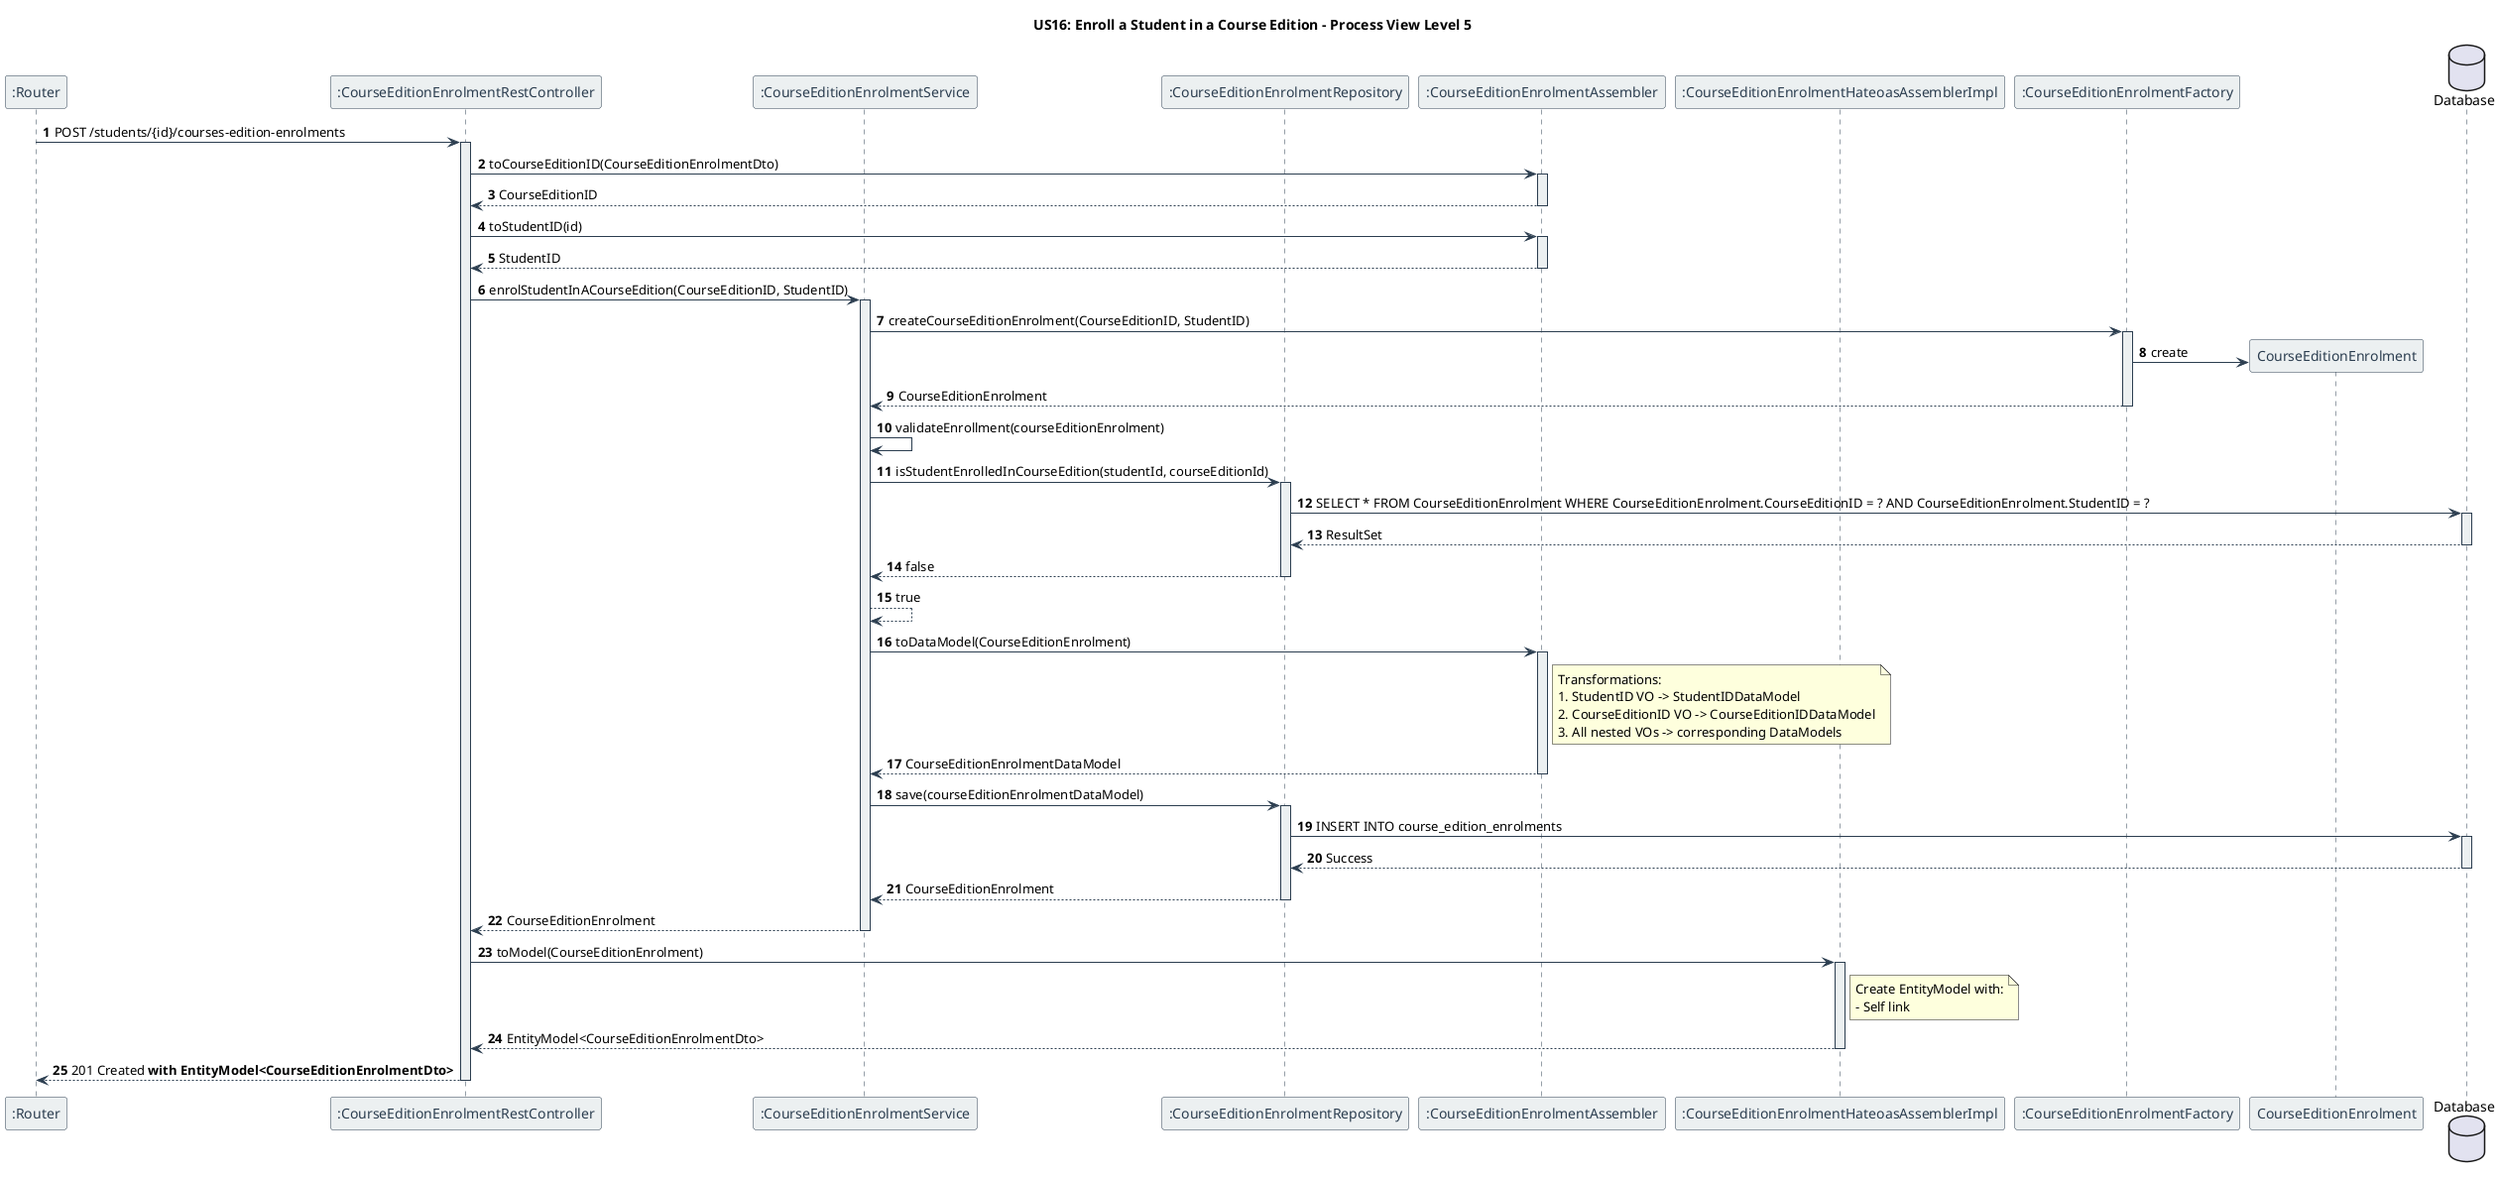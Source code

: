 @startuml
title US16: Enroll a Student in a Course Edition - Process View Level 5
autonumber

' Set colors for different types of lines
skinparam sequence {
    ArrowColor #2C3E50
    LifeLineBorderColor #2C3E50
    LifeLineBackgroundColor #ECF0F1
    ParticipantBorderColor #2C3E50
    ParticipantBackgroundColor #ECF0F1
    ParticipantFontColor #2C3E50
    ActorBorderColor #2C3E50
    ActorBackgroundColor #ECF0F1
    ActorFontColor #2C3E50
    DatabaseBorderColor #2C3E50
    DatabaseBackgroundColor #ECF0F1
    DatabaseFontColor #2C3E50
}

participant ":Router" as router
participant ":CourseEditionEnrolmentRestController" as Controller
participant ":CourseEditionEnrolmentService" as Service
participant ":CourseEditionEnrolmentRepository" as Repository
participant ":CourseEditionEnrolmentAssembler" as Assembler
participant ":CourseEditionEnrolmentHateoasAssemblerImpl" as HateoasAssembler
participant ":CourseEditionEnrolmentFactory" as Factory
participant "CourseEditionEnrolment" as Enrolment

database "Database" as DB

router -> Controller: POST /students/{id}/courses-edition-enrolments
activate Controller

Controller -> Assembler: toCourseEditionID(CourseEditionEnrolmentDto)
activate Assembler
Assembler --> Controller: CourseEditionID
deactivate Assembler
Controller -> Assembler: toStudentID(id)
activate Assembler
Assembler --> Controller: StudentID
deactivate Assembler

Controller -> Service: enrolStudentInACourseEdition(CourseEditionID, StudentID)
activate Service
Service -> Factory: createCourseEditionEnrolment(CourseEditionID, StudentID)
activate Factory
create Enrolment
Factory -> Enrolment: create
Factory --> Service: CourseEditionEnrolment
deactivate Factory

Service -> Service: validateEnrollment(courseEditionEnrolment)
Service -> Repository: isStudentEnrolledInCourseEdition(studentId, courseEditionId)
activate Repository
Repository -> DB: SELECT * FROM CourseEditionEnrolment WHERE CourseEditionEnrolment.CourseEditionID = ? AND CourseEditionEnrolment.StudentID = ?
activate DB
DB --> Repository: ResultSet
deactivate DB
Repository --> Service: false
deactivate Repository
Service --> Service: true

Service -> Assembler: toDataModel(CourseEditionEnrolment)
activate Assembler
note right of Assembler
  Transformations:
  1. StudentID VO -> StudentIDDataModel
  2. CourseEditionID VO -> CourseEditionIDDataModel
  3. All nested VOs -> corresponding DataModels
end note
Assembler --> Service: CourseEditionEnrolmentDataModel
deactivate Assembler

Service -> Repository: save(courseEditionEnrolmentDataModel)
activate Repository
Repository -> DB: INSERT INTO course_edition_enrolments
activate DB
DB --> Repository: Success
deactivate DB
Repository --> Service: CourseEditionEnrolment
deactivate Repository

Service --> Controller: CourseEditionEnrolment
deactivate Service

Controller -> HateoasAssembler: toModel(CourseEditionEnrolment)
activate HateoasAssembler
note right of HateoasAssembler
  Create EntityModel with:
  - Self link
end note
HateoasAssembler --> Controller: EntityModel<CourseEditionEnrolmentDto>
deactivate HateoasAssembler

Controller --> router: 201 Created **with EntityModel<CourseEditionEnrolmentDto>**
deactivate Controller

@enduml 